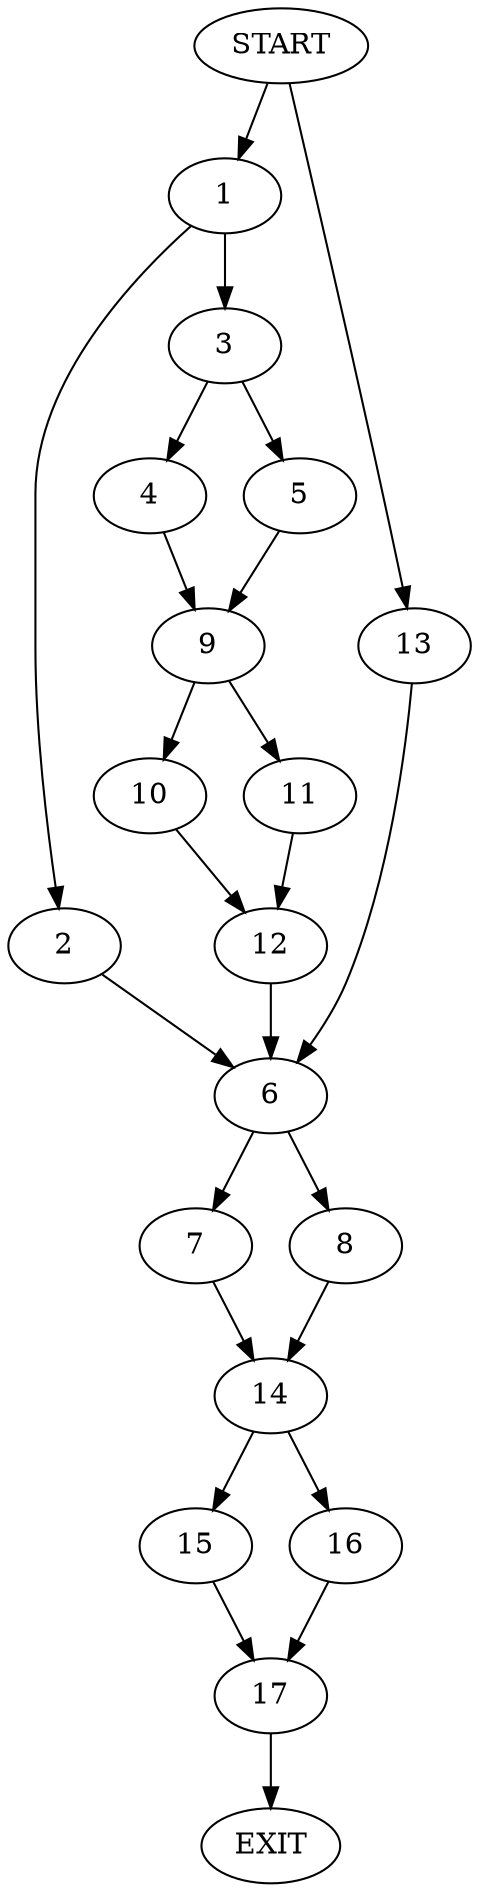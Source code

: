 digraph {
0 [label="START"]
18 [label="EXIT"]
0 -> 1
1 -> 2
1 -> 3
3 -> 4
3 -> 5
2 -> 6
6 -> 7
6 -> 8
4 -> 9
5 -> 9
9 -> 10
9 -> 11
11 -> 12
10 -> 12
12 -> 6
0 -> 13
13 -> 6
8 -> 14
7 -> 14
14 -> 15
14 -> 16
15 -> 17
16 -> 17
17 -> 18
}
